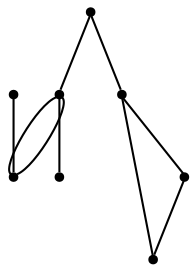 graph {
  node [shape=point,comment="{\"directed\":false,\"doi\":\"10.4230/LIPIcs.GD.2024.31\",\"figure\":\"2\"}"]

  v0 [pos="1233.689576265851,700.0261603903887"]
  v1 [pos="1448.4154651767735,539.8206661897034"]
  v2 [pos="1340.3855279328352,700.0261603903887"]
  v3 [pos="1126.9852553911094,579.9884748051367"]
  v4 [pos="913.6012124984696,753.3615935602684"]
  v5 [pos="1020.2976729318827,740.0354785843007"]
  v6 [pos="1020.289303724125,553.3629741173502"]
  v7 [pos="806.9052608314855,566.6964199309876"]

  v0 -- v5 [id="-1",pos="1233.689576265851,700.0261603903887 1180.3416767473236,726.7022203332923 1180.9668234970115,753.3698113466417 1127.6188476635193,753.3698113466417 1020.2976729318827,740.0354785843007 1020.2976729318827,740.0354785843007 1020.2976729318827,740.0354785843007"]
  v5 -- v0 [id="-3",pos="1020.2976729318827,740.0354785843007 1126.9935737222243,726.7015845277703 1126.9935737222243,726.7015845277703 1126.9935737222243,726.7015845277703 1180.3415495557163,726.7015845277703 1180.3415495557163,700.0339935144209 1233.689576265851,700.0261603903887"]
  v7 -- v0 [id="-5",pos="806.9052608314855,566.6964199309876 966.949455434337,593.3635022999192 966.949455434337,593.3635022999192 966.949455434337,593.3635022999192 1020.2974948636328,593.3635022999192 1020.2974948636328,673.3663389205194 1073.645470697125,673.3663389205194 1233.689576265851,700.0261603903887 1233.689576265851,700.0261603903887 1233.689576265851,700.0261603903887"]
  v7 -- v6 [id="-6",pos="806.9052608314855,566.6964199309876 1020.289303724125,553.3629741173502 1020.289303724125,553.3629741173502 1020.289303724125,553.3629741173502"]
  v6 -- v1 [id="-10",pos="1020.289303724125,553.3629741173502 1073.645470697125,540.0290832398472 1073.645470697125,540.0290832398472 1073.645470697125,540.0290832398472 1126.9935737222243,540.0290832398472 1126.9935737222243,513.3614922264978 1180.3415495557163,513.3614922264978 1448.4154651767735,539.8206661897034 1448.4154651767735,539.8206661897034 1448.4154651767735,539.8206661897034"]
  v4 -- v5 [id="-12",pos="913.6012124984696,753.3615935602684 1020.2976729318827,740.0354785843007 1020.2976729318827,740.0354785843007 1020.2976729318827,740.0354785843007"]
  v6 -- v3 [id="-14",pos="1020.289303724125,553.3629741173502 1126.9852553911094,579.9884748051367 1126.9852553911094,579.9884748051367 1126.9852553911094,579.9884748051367"]
  v3 -- v1 [id="-18",pos="1126.9852553911094,579.9884748051367 1448.4154651767735,539.8206661897034 1448.4154651767735,539.8206661897034 1448.4154651767735,539.8206661897034"]
  v0 -- v2 [id="-19",pos="1233.689576265851,700.0261603903887 1340.3855279328352,700.0261603903887 1340.3855279328352,700.0261603903887 1340.3855279328352,700.0261603903887"]
}